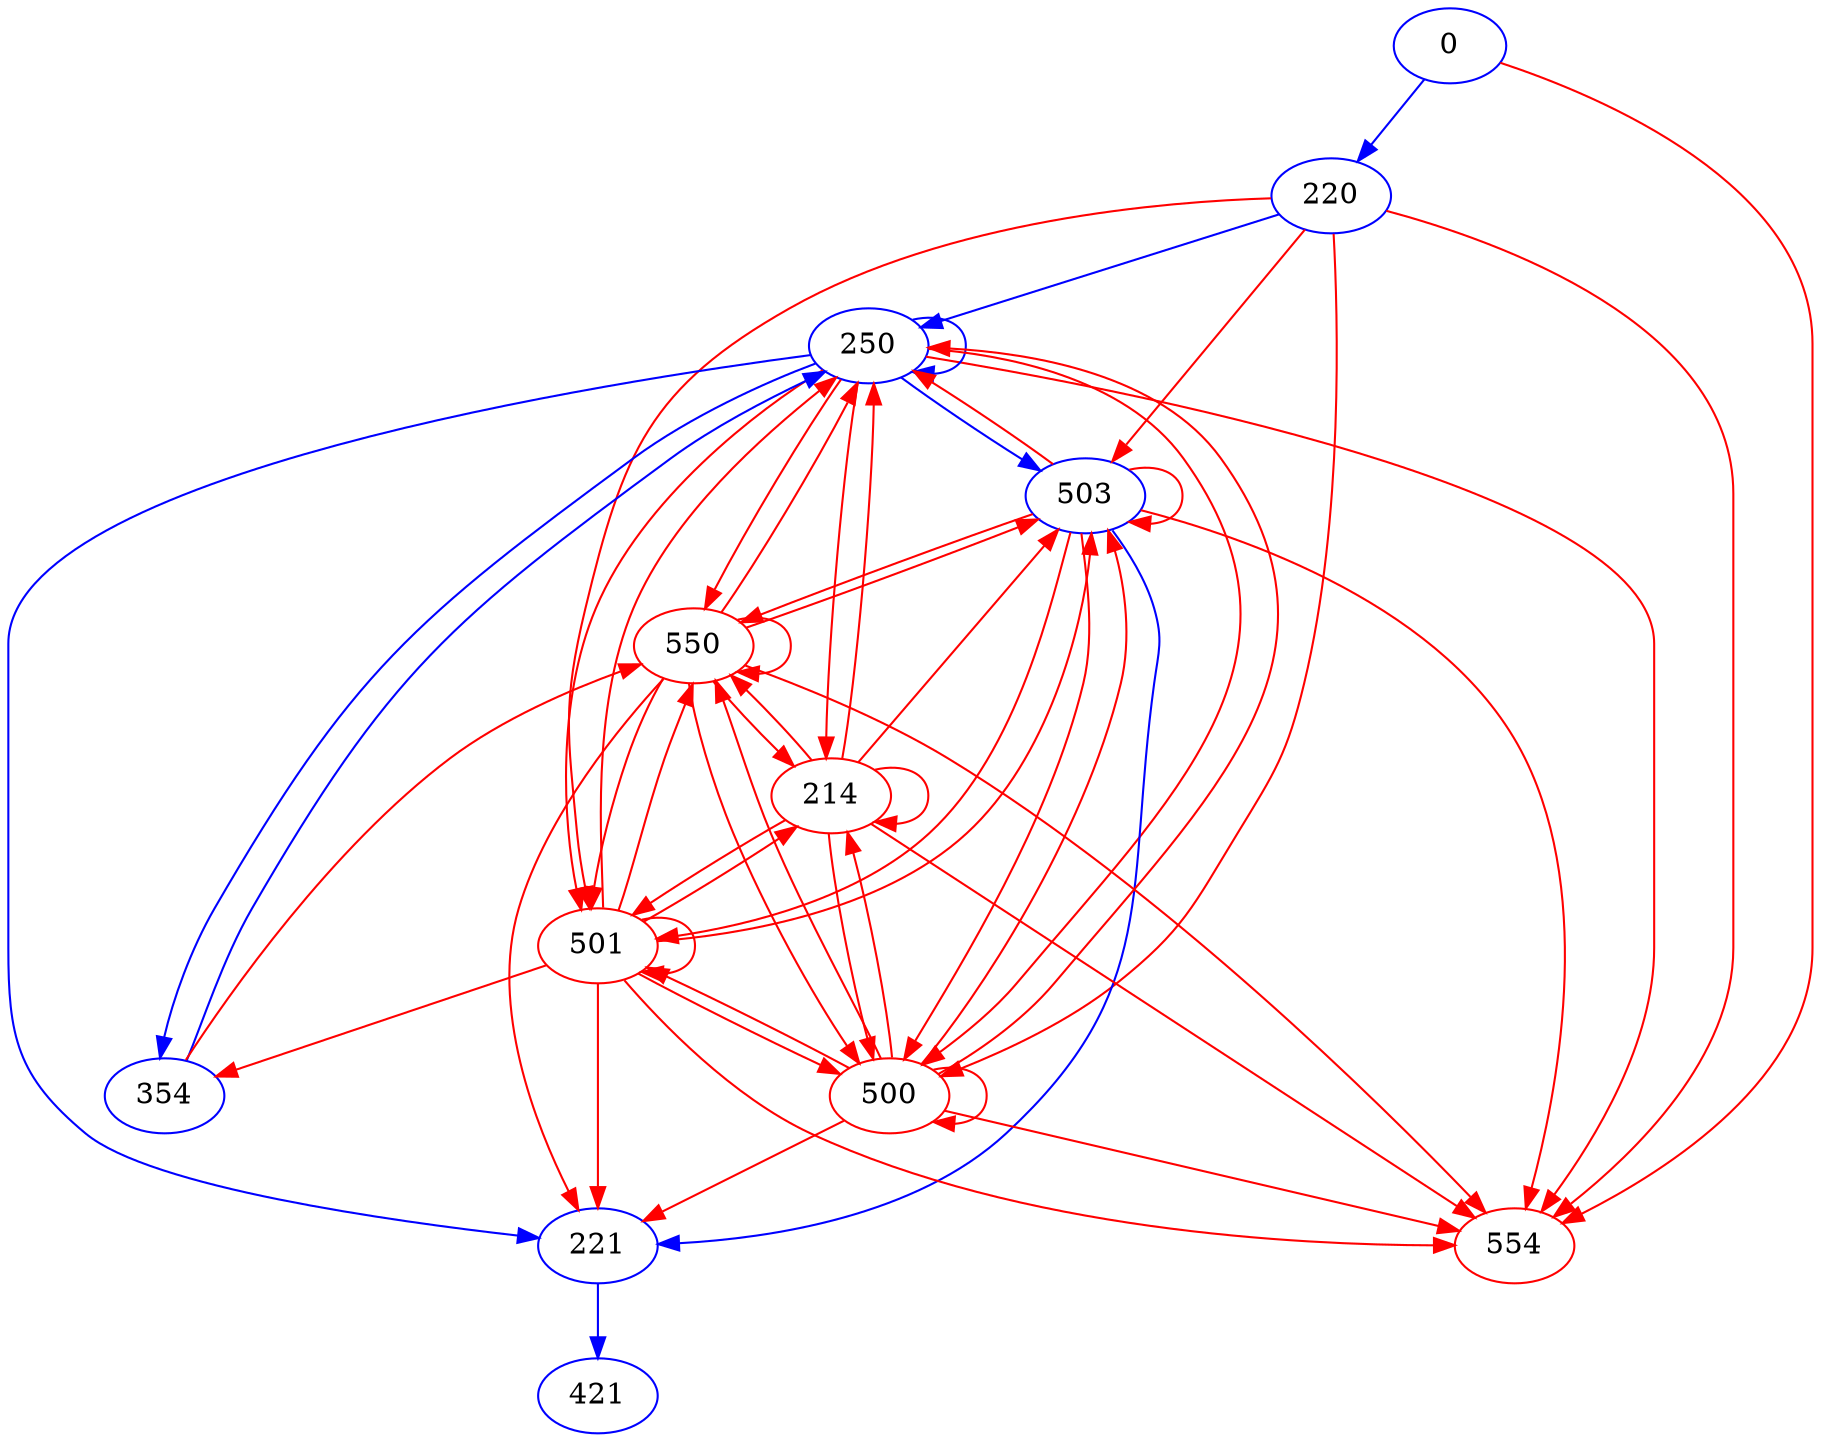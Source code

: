 digraph g {
	node [color=black];
	edge [color=black];
	0	 [color=blue];
	220	 [color=blue];
	0 -> 220 [key=new_edge,
	color=blue];
554 [color=red];
0 -> 554 [key=new_edge,
color=red];
250 [color=blue];
220 -> 250 [key=new_edge,
color=blue];
503 [color=blue];
220 -> 503 [key=new_edge,
color=red];
500 [color=red];
220 -> 500 [key=new_edge,
color=red];
501 [color=red];
220 -> 501 [key=new_edge,
color=red];
220 -> 554 [key=new_edge,
color=red];
250 -> 250 [key=new_edge,
color=blue];
354 [color=blue];
250 -> 354 [key=new_edge,
color=blue];
221 [color=blue];
250 -> 221 [key=new_edge,
color=blue];
250 -> 503 [key=new_edge,
color=blue];
250 -> 500 [key=new_edge,
color=red];
250 -> 501 [key=new_edge,
color=red];
250 -> 554 [key=new_edge,
color=red];
214 [color=red];
250 -> 214 [key=new_edge,
color=red];
550 [color=red];
250 -> 550 [key=new_edge,
color=red];
354 -> 250 [key=new_edge,
color=blue];
354 -> 550 [key=new_edge,
color=red];
421 [color=blue];
221 -> 421 [key=new_edge,
color=blue];
503 -> 250 [key=new_edge,
color=red];
503 -> 221 [key=new_edge,
color=blue];
503 -> 503 [key=new_edge,
color=red];
503 -> 500 [key=new_edge,
color=red];
503 -> 501 [key=new_edge,
color=red];
503 -> 554 [key=new_edge,
color=red];
503 -> 550 [key=new_edge,
color=red];
500 -> 250 [key=new_edge,
color=red];
500 -> 221 [key=new_edge,
color=red];
500 -> 503 [key=new_edge,
color=red];
500 -> 500 [key=new_edge,
color=red];
500 -> 501 [key=new_edge,
color=red];
500 -> 554 [key=new_edge,
color=red];
500 -> 214 [key=new_edge,
color=red];
500 -> 550 [key=new_edge,
color=red];
501 -> 250 [key=new_edge,
color=red];
501 -> 354 [key=new_edge,
color=red];
501 -> 221 [key=new_edge,
color=red];
501 -> 503 [key=new_edge,
color=red];
501 -> 500 [key=new_edge,
color=red];
501 -> 501 [key=new_edge,
color=red];
501 -> 554 [key=new_edge,
color=red];
501 -> 214 [key=new_edge,
color=red];
501 -> 550 [key=new_edge,
color=red];
214 -> 250 [key=new_edge,
color=red];
214 -> 503 [key=new_edge,
color=red];
214 -> 500 [key=new_edge,
color=red];
214 -> 501 [key=new_edge,
color=red];
214 -> 554 [key=new_edge,
color=red];
214 -> 214 [key=new_edge,
color=red];
214 -> 550 [key=new_edge,
color=red];
550 -> 250 [key=new_edge,
color=red];
550 -> 221 [key=new_edge,
color=red];
550 -> 503 [key=new_edge,
color=red];
550 -> 500 [key=new_edge,
color=red];
550 -> 501 [key=new_edge,
color=red];
550 -> 554 [key=new_edge,
color=red];
550 -> 214 [key=new_edge,
color=red];
550 -> 550 [key=new_edge,
color=red];
}

